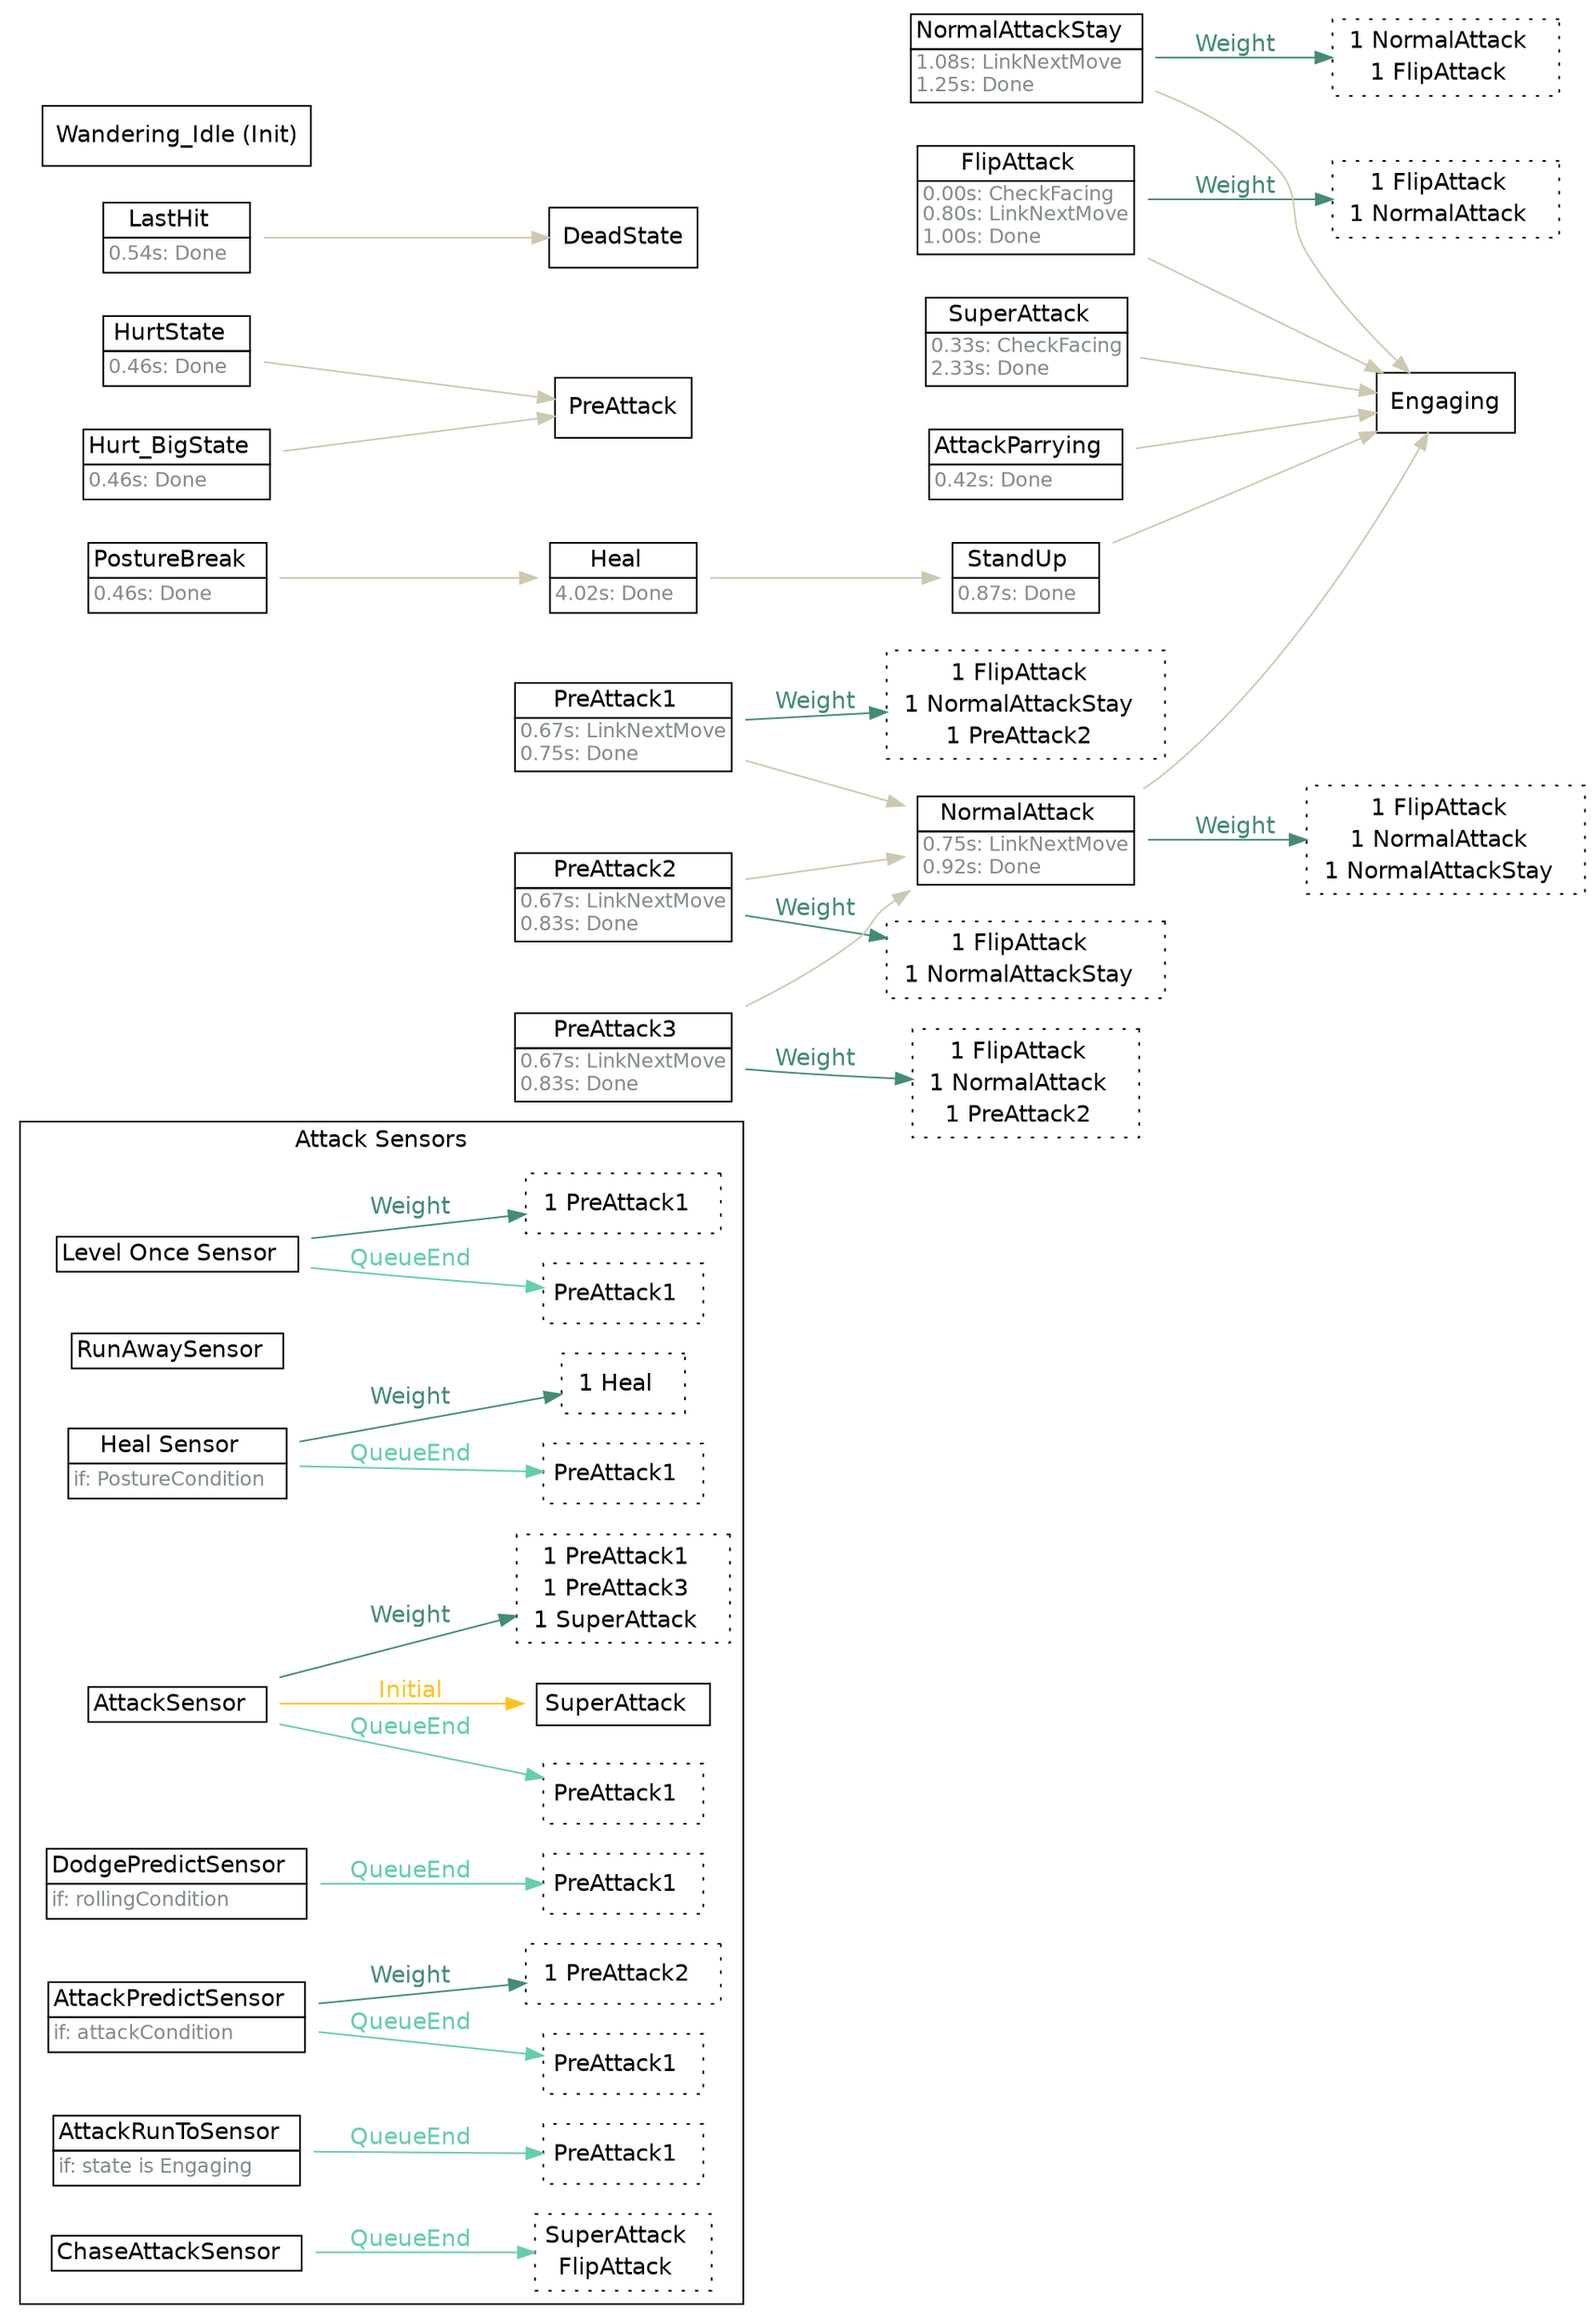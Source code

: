 strict digraph "Foo" {
	"rankdir"="LR";
	node ["shape"="box","fontname"="Helvetica"];
	edge ["fontname"="Helvetica"];
	subgraph "cluster_attacksensors" {
		"rank"="sink";
		"label"="Attack Sensors";
		"fontname"="Helvetica";
		"Level Once Sensor" ["shape"="plaintext","label"=<<TABLE border="0" cellspacing="0" cellborder="1" cellpadding="2"><TR><TD>Level Once Sensor  </TD></TR></TABLE>>]
		"Level Once Sensor_linked" ["shape"="box","style"="dotted","label"=<<TABLE border="0" cellspacing="0" cellborder="0" cellpadding="2"><TR><TD>PreAttack1  </TD></TR></TABLE>>,"margin"="0.05"]
		"Level Once Sensor" -> "Level Once Sensor_linked"  ["label"="QueueEnd","color"="aquamarine3","fontcolor"="aquamarine3"]
		"Level Once Sensor_weight" ["shape"="box","style"="dotted","label"=<<TABLE border="0" cellspacing="0" cellborder="0" cellpadding="2"><TR><TD>1 PreAttack1  </TD></TR></TABLE>>]
		"Level Once Sensor" -> "Level Once Sensor_weight"  ["label"="Weight","color"="aquamarine4","fontcolor"="aquamarine4"]
		"RunAwaySensor" ["shape"="plaintext","label"=<<TABLE border="0" cellspacing="0" cellborder="1" cellpadding="2"><TR><TD>RunAwaySensor  </TD></TR></TABLE>>]
		"Heal Sensor" ["shape"="plaintext","label"=<<TABLE border="0" cellspacing="0" cellborder="1" cellpadding="2"><TR><TD>Heal Sensor  </TD></TR><TR><TD align="left" balign="left"><FONT point-size="12" color="azure4">if: PostureCondition</FONT>  </TD></TR></TABLE>>]
		"Heal Sensor_linked" ["shape"="box","style"="dotted","label"=<<TABLE border="0" cellspacing="0" cellborder="0" cellpadding="2"><TR><TD>PreAttack1  </TD></TR></TABLE>>,"margin"="0.05"]
		"Heal Sensor" -> "Heal Sensor_linked"  ["label"="QueueEnd","color"="aquamarine3","fontcolor"="aquamarine3"]
		"Heal Sensor_weight" ["shape"="box","style"="dotted","label"=<<TABLE border="0" cellspacing="0" cellborder="0" cellpadding="2"><TR><TD>1 Heal  </TD></TR></TABLE>>]
		"Heal Sensor" -> "Heal Sensor_weight"  ["label"="Weight","color"="aquamarine4","fontcolor"="aquamarine4"]
		"AttackSensor" ["shape"="plaintext","label"=<<TABLE border="0" cellspacing="0" cellborder="1" cellpadding="2"><TR><TD>AttackSensor  </TD></TR></TABLE>>]
		"AttackSensor_linked" ["shape"="box","style"="dotted","label"=<<TABLE border="0" cellspacing="0" cellborder="0" cellpadding="2"><TR><TD>PreAttack1  </TD></TR></TABLE>>,"margin"="0.05"]
		"AttackSensor" -> "AttackSensor_linked"  ["label"="QueueEnd","color"="aquamarine3","fontcolor"="aquamarine3"]
		"AttackSensor_mustuse" ["shape"="plaintext","label"=<<TABLE border="0" cellspacing="0" cellborder="1" cellpadding="4"><TR><TD>SuperAttack  </TD></TR></TABLE>>]
		"AttackSensor" -> "AttackSensor_mustuse"  ["label"="Initial","color"="goldenrod1","fontcolor"="goldenrod1"]
		"AttackSensor_weight" ["shape"="box","style"="dotted","label"=<<TABLE border="0" cellspacing="0" cellborder="0" cellpadding="2"><TR><TD>1 PreAttack1  </TD></TR><TR><TD>1 PreAttack3  </TD></TR><TR><TD>1 SuperAttack  </TD></TR></TABLE>>]
		"AttackSensor" -> "AttackSensor_weight"  ["label"="Weight","color"="aquamarine4","fontcolor"="aquamarine4"]
		"DodgePredictSensor" ["shape"="plaintext","label"=<<TABLE border="0" cellspacing="0" cellborder="1" cellpadding="2"><TR><TD>DodgePredictSensor  </TD></TR><TR><TD align="left" balign="left"><FONT point-size="12" color="azure4">if: rollingCondition</FONT>  </TD></TR></TABLE>>]
		"DodgePredictSensor_linked" ["shape"="box","style"="dotted","label"=<<TABLE border="0" cellspacing="0" cellborder="0" cellpadding="2"><TR><TD>PreAttack1  </TD></TR></TABLE>>,"margin"="0.05"]
		"DodgePredictSensor" -> "DodgePredictSensor_linked"  ["label"="QueueEnd","color"="aquamarine3","fontcolor"="aquamarine3"]
		"AttackPredictSensor" ["shape"="plaintext","label"=<<TABLE border="0" cellspacing="0" cellborder="1" cellpadding="2"><TR><TD>AttackPredictSensor  </TD></TR><TR><TD align="left" balign="left"><FONT point-size="12" color="azure4">if: attackCondition</FONT>  </TD></TR></TABLE>>]
		"AttackPredictSensor_linked" ["shape"="box","style"="dotted","label"=<<TABLE border="0" cellspacing="0" cellborder="0" cellpadding="2"><TR><TD>PreAttack1  </TD></TR></TABLE>>,"margin"="0.05"]
		"AttackPredictSensor" -> "AttackPredictSensor_linked"  ["label"="QueueEnd","color"="aquamarine3","fontcolor"="aquamarine3"]
		"AttackPredictSensor_weight" ["shape"="box","style"="dotted","label"=<<TABLE border="0" cellspacing="0" cellborder="0" cellpadding="2"><TR><TD>1 PreAttack2  </TD></TR></TABLE>>]
		"AttackPredictSensor" -> "AttackPredictSensor_weight"  ["label"="Weight","color"="aquamarine4","fontcolor"="aquamarine4"]
		"AttackRunToSensor" ["shape"="plaintext","label"=<<TABLE border="0" cellspacing="0" cellborder="1" cellpadding="2"><TR><TD>AttackRunToSensor  </TD></TR><TR><TD align="left" balign="left"><FONT point-size="12" color="azure4">if: state is Engaging</FONT>  </TD></TR></TABLE>>]
		"AttackRunToSensor_linked" ["shape"="box","style"="dotted","label"=<<TABLE border="0" cellspacing="0" cellborder="0" cellpadding="2"><TR><TD>PreAttack1  </TD></TR></TABLE>>,"margin"="0.05"]
		"AttackRunToSensor" -> "AttackRunToSensor_linked"  ["label"="QueueEnd","color"="aquamarine3","fontcolor"="aquamarine3"]
		"ChaseAttackSensor" ["shape"="plaintext","label"=<<TABLE border="0" cellspacing="0" cellborder="1" cellpadding="2"><TR><TD>ChaseAttackSensor  </TD></TR></TABLE>>]
		"ChaseAttackSensor_linked" ["shape"="box","style"="dotted","label"=<<TABLE border="0" cellspacing="0" cellborder="0" cellpadding="2"><TR><TD>SuperAttack  </TD></TR><TR><TD>FlipAttack  </TD></TR></TABLE>>,"margin"="0.05"]
		"ChaseAttackSensor" -> "ChaseAttackSensor_linked"  ["label"="QueueEnd","color"="aquamarine3","fontcolor"="aquamarine3"]
	}
	
	"PreAttack1" -> "NormalAttack"  ["color"="cornsilk3","fontcolor"="cornsilk3"]
	"PreAttack1_weight" ["shape"="box","style"="dotted","label"=<<TABLE border="0" cellspacing="0" cellborder="0" cellpadding="2"><TR><TD>1 FlipAttack  </TD></TR><TR><TD>1 NormalAttackStay  </TD></TR><TR><TD>1 PreAttack2  </TD></TR></TABLE>>]
	"PreAttack1" -> "PreAttack1_weight"  ["label"="Weight","color"="aquamarine4","fontcolor"="aquamarine4"]
	"PreAttack1" ["shape"="plaintext","label"=<<TABLE border="0" cellspacing="0" cellborder="1" cellpadding="2"><TR><TD>PreAttack1  </TD></TR><TR><TD align="left" balign="left"><FONT point-size="12" color="azure4">0.67s: LinkNextMove<br/>0.75s: Done</FONT>  </TD></TR></TABLE>>]
	"PreAttack2" -> "NormalAttack"  ["color"="cornsilk3","fontcolor"="cornsilk3"]
	"PreAttack2_weight" ["shape"="box","style"="dotted","label"=<<TABLE border="0" cellspacing="0" cellborder="0" cellpadding="2"><TR><TD>1 FlipAttack  </TD></TR><TR><TD>1 NormalAttackStay  </TD></TR></TABLE>>]
	"PreAttack2" -> "PreAttack2_weight"  ["label"="Weight","color"="aquamarine4","fontcolor"="aquamarine4"]
	"PreAttack2" ["shape"="plaintext","label"=<<TABLE border="0" cellspacing="0" cellborder="1" cellpadding="2"><TR><TD>PreAttack2  </TD></TR><TR><TD align="left" balign="left"><FONT point-size="12" color="azure4">0.67s: LinkNextMove<br/>0.83s: Done</FONT>  </TD></TR></TABLE>>]
	"PreAttack3" -> "NormalAttack"  ["color"="cornsilk3","fontcolor"="cornsilk3"]
	"PreAttack3_weight" ["shape"="box","style"="dotted","label"=<<TABLE border="0" cellspacing="0" cellborder="0" cellpadding="2"><TR><TD>1 FlipAttack  </TD></TR><TR><TD>1 NormalAttack  </TD></TR><TR><TD>1 PreAttack2  </TD></TR></TABLE>>]
	"PreAttack3" -> "PreAttack3_weight"  ["label"="Weight","color"="aquamarine4","fontcolor"="aquamarine4"]
	"PreAttack3" ["shape"="plaintext","label"=<<TABLE border="0" cellspacing="0" cellborder="1" cellpadding="2"><TR><TD>PreAttack3  </TD></TR><TR><TD align="left" balign="left"><FONT point-size="12" color="azure4">0.67s: LinkNextMove<br/>0.83s: Done</FONT>  </TD></TR></TABLE>>]
	"SuperAttack" -> "Engaging"  ["color"="cornsilk3","fontcolor"="cornsilk3"]
	"SuperAttack" ["shape"="plaintext","label"=<<TABLE border="0" cellspacing="0" cellborder="1" cellpadding="2"><TR><TD>SuperAttack  </TD></TR><TR><TD align="left" balign="left"><FONT point-size="12" color="azure4">0.33s: CheckFacing<br/>2.33s: Done</FONT>  </TD></TR></TABLE>>]
	"NormalAttack" -> "Engaging"  ["color"="cornsilk3","fontcolor"="cornsilk3"]
	"NormalAttack_weight" ["shape"="box","style"="dotted","label"=<<TABLE border="0" cellspacing="0" cellborder="0" cellpadding="2"><TR><TD>1 FlipAttack  </TD></TR><TR><TD>1 NormalAttack  </TD></TR><TR><TD>1 NormalAttackStay  </TD></TR></TABLE>>]
	"NormalAttack" -> "NormalAttack_weight"  ["label"="Weight","color"="aquamarine4","fontcolor"="aquamarine4"]
	"NormalAttack" ["shape"="plaintext","label"=<<TABLE border="0" cellspacing="0" cellborder="1" cellpadding="2"><TR><TD>NormalAttack  </TD></TR><TR><TD align="left" balign="left"><FONT point-size="12" color="azure4">0.75s: LinkNextMove<br/>0.92s: Done</FONT>  </TD></TR></TABLE>>]
	"FlipAttack" -> "Engaging"  ["color"="cornsilk3","fontcolor"="cornsilk3"]
	"FlipAttack_weight" ["shape"="box","style"="dotted","label"=<<TABLE border="0" cellspacing="0" cellborder="0" cellpadding="2"><TR><TD>1 FlipAttack  </TD></TR><TR><TD>1 NormalAttack  </TD></TR></TABLE>>]
	"FlipAttack" -> "FlipAttack_weight"  ["label"="Weight","color"="aquamarine4","fontcolor"="aquamarine4"]
	"FlipAttack" ["shape"="plaintext","label"=<<TABLE border="0" cellspacing="0" cellborder="1" cellpadding="2"><TR><TD>FlipAttack  </TD></TR><TR><TD align="left" balign="left"><FONT point-size="12" color="azure4">0.00s: CheckFacing<br/>0.80s: LinkNextMove<br/>1.00s: Done</FONT>  </TD></TR></TABLE>>]
	"NormalAttackStay" -> "Engaging"  ["color"="cornsilk3","fontcolor"="cornsilk3"]
	"NormalAttackStay_weight" ["shape"="box","style"="dotted","label"=<<TABLE border="0" cellspacing="0" cellborder="0" cellpadding="2"><TR><TD>1 NormalAttack  </TD></TR><TR><TD>1 FlipAttack  </TD></TR></TABLE>>]
	"NormalAttackStay" -> "NormalAttackStay_weight"  ["label"="Weight","color"="aquamarine4","fontcolor"="aquamarine4"]
	"NormalAttackStay" ["shape"="plaintext","label"=<<TABLE border="0" cellspacing="0" cellborder="1" cellpadding="2"><TR><TD>NormalAttackStay  </TD></TR><TR><TD align="left" balign="left"><FONT point-size="12" color="azure4">1.08s: LinkNextMove<br/>1.25s: Done</FONT>  </TD></TR></TABLE>>]
	"Heal" -> "StandUp"  ["color"="cornsilk3","fontcolor"="cornsilk3"]
	"Heal" ["shape"="plaintext","label"=<<TABLE border="0" cellspacing="0" cellborder="1" cellpadding="2"><TR><TD>Heal  </TD></TR><TR><TD align="left" balign="left"><FONT point-size="12" color="azure4">4.02s: Done</FONT>  </TD></TR></TABLE>>]
	"AttackParrying" -> "Engaging"  ["color"="cornsilk3","fontcolor"="cornsilk3"]
	"AttackParrying" ["shape"="plaintext","label"=<<TABLE border="0" cellspacing="0" cellborder="1" cellpadding="2"><TR><TD>AttackParrying  </TD></TR><TR><TD align="left" balign="left"><FONT point-size="12" color="azure4">0.42s: Done</FONT>  </TD></TR></TABLE>>]
	"HurtState" -> "PreAttack"  ["color"="cornsilk3","fontcolor"="cornsilk3"]
	"HurtState" ["shape"="plaintext","label"=<<TABLE border="0" cellspacing="0" cellborder="1" cellpadding="2"><TR><TD>HurtState  </TD></TR><TR><TD align="left" balign="left"><FONT point-size="12" color="azure4">0.46s: Done</FONT>  </TD></TR></TABLE>>]
	"Hurt_BigState" -> "PreAttack"  ["color"="cornsilk3","fontcolor"="cornsilk3"]
	"Hurt_BigState" ["shape"="plaintext","label"=<<TABLE border="0" cellspacing="0" cellborder="1" cellpadding="2"><TR><TD>Hurt_BigState  </TD></TR><TR><TD align="left" balign="left"><FONT point-size="12" color="azure4">0.46s: Done</FONT>  </TD></TR></TABLE>>]
	"LastHit" -> "DeadState"  ["color"="cornsilk3","fontcolor"="cornsilk3"]
	"LastHit" ["shape"="plaintext","label"=<<TABLE border="0" cellspacing="0" cellborder="1" cellpadding="2"><TR><TD>LastHit  </TD></TR><TR><TD align="left" balign="left"><FONT point-size="12" color="azure4">0.54s: Done</FONT>  </TD></TR></TABLE>>]
	"PostureBreak" -> "Heal"  ["color"="cornsilk3","fontcolor"="cornsilk3"]
	"PostureBreak" ["shape"="plaintext","label"=<<TABLE border="0" cellspacing="0" cellborder="1" cellpadding="2"><TR><TD>PostureBreak  </TD></TR><TR><TD align="left" balign="left"><FONT point-size="12" color="azure4">0.46s: Done</FONT>  </TD></TR></TABLE>>]
	"StandUp" -> "Engaging"  ["color"="cornsilk3","fontcolor"="cornsilk3"]
	"StandUp" ["shape"="plaintext","label"=<<TABLE border="0" cellspacing="0" cellborder="1" cellpadding="2"><TR><TD>StandUp  </TD></TR><TR><TD align="left" balign="left"><FONT point-size="12" color="azure4">0.87s: Done</FONT>  </TD></TR></TABLE>>]
	"Wandering_Idle" ["label"="Wandering_Idle (Init)"]
}
